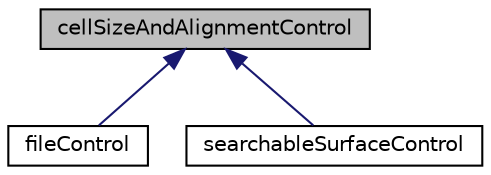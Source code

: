 digraph "cellSizeAndAlignmentControl"
{
  bgcolor="transparent";
  edge [fontname="Helvetica",fontsize="10",labelfontname="Helvetica",labelfontsize="10"];
  node [fontname="Helvetica",fontsize="10",shape=record];
  Node1 [label="cellSizeAndAlignmentControl",height=0.2,width=0.4,color="black", fillcolor="grey75", style="filled", fontcolor="black"];
  Node1 -> Node2 [dir="back",color="midnightblue",fontsize="10",style="solid",fontname="Helvetica"];
  Node2 [label="fileControl",height=0.2,width=0.4,color="black",URL="$a00788.html"];
  Node1 -> Node3 [dir="back",color="midnightblue",fontsize="10",style="solid",fontname="Helvetica"];
  Node3 [label="searchableSurfaceControl",height=0.2,width=0.4,color="black",URL="$a02338.html"];
}
